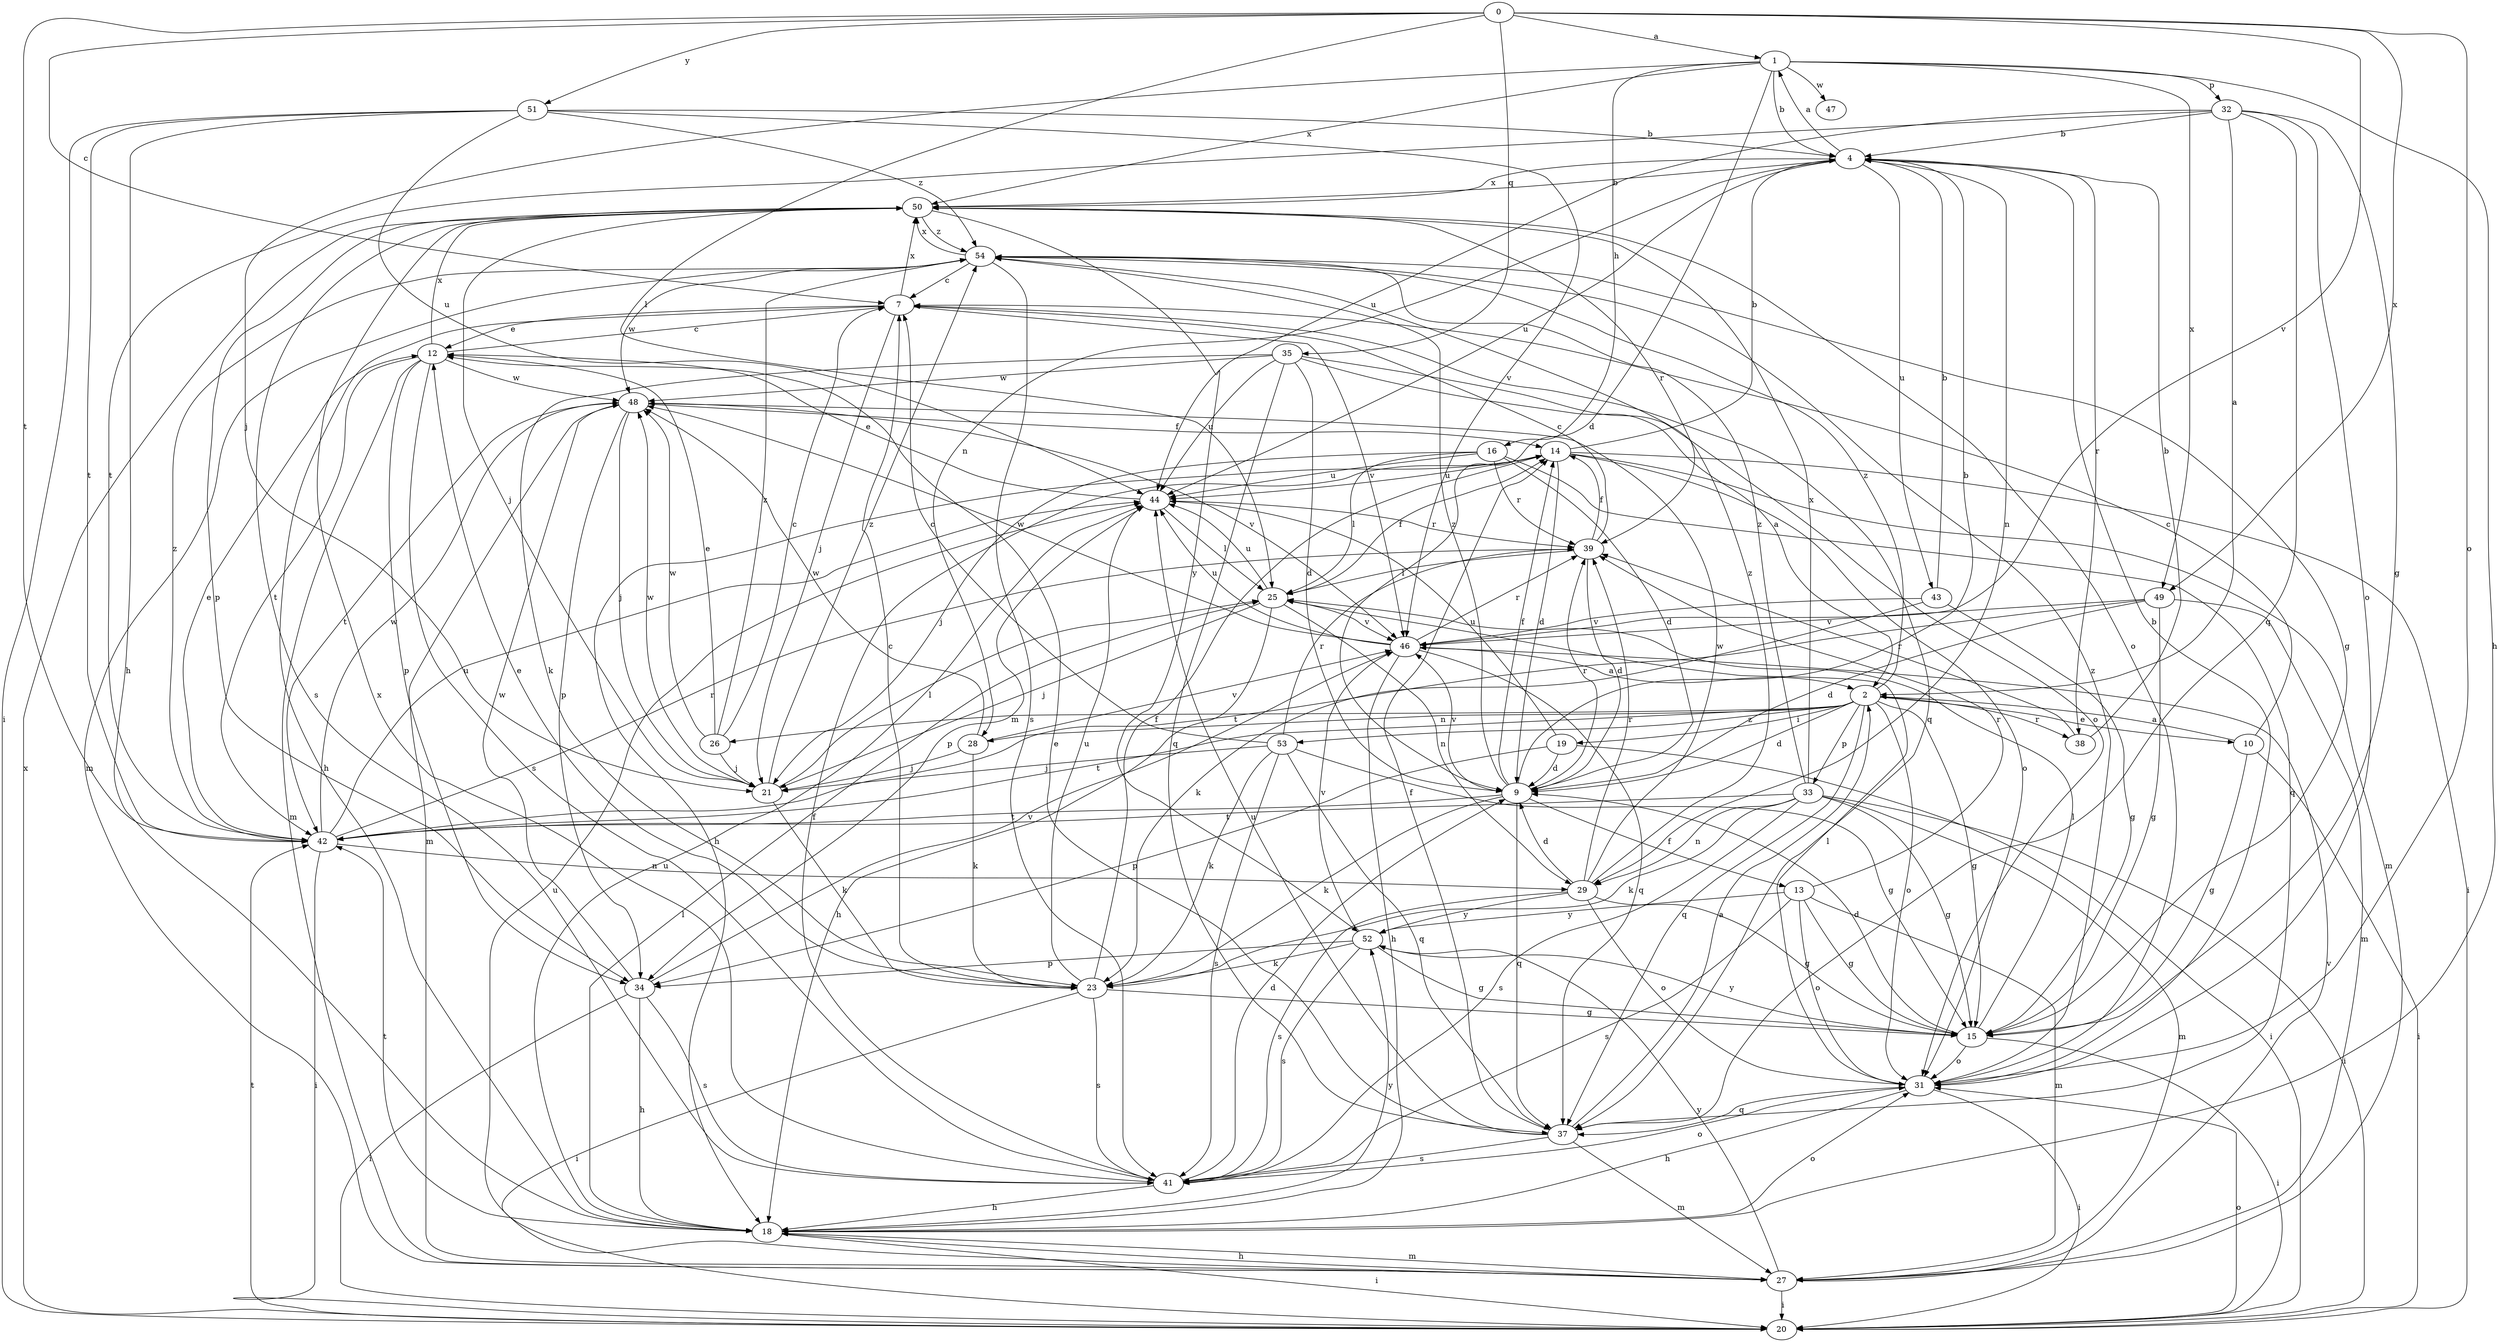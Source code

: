 strict digraph  {
0;
1;
2;
4;
7;
9;
10;
12;
13;
14;
15;
16;
18;
19;
20;
21;
23;
25;
26;
27;
28;
29;
31;
32;
33;
34;
35;
37;
38;
39;
41;
42;
43;
44;
46;
47;
48;
49;
50;
51;
52;
53;
54;
0 -> 1  [label=a];
0 -> 7  [label=c];
0 -> 25  [label=l];
0 -> 31  [label=o];
0 -> 35  [label=q];
0 -> 42  [label=t];
0 -> 46  [label=v];
0 -> 49  [label=x];
0 -> 51  [label=y];
1 -> 4  [label=b];
1 -> 9  [label=d];
1 -> 16  [label=h];
1 -> 18  [label=h];
1 -> 21  [label=j];
1 -> 32  [label=p];
1 -> 47  [label=w];
1 -> 49  [label=x];
1 -> 50  [label=x];
2 -> 9  [label=d];
2 -> 10  [label=e];
2 -> 15  [label=g];
2 -> 19  [label=i];
2 -> 26  [label=m];
2 -> 28  [label=n];
2 -> 31  [label=o];
2 -> 33  [label=p];
2 -> 37  [label=q];
2 -> 38  [label=r];
2 -> 42  [label=t];
2 -> 53  [label=z];
2 -> 54  [label=z];
4 -> 1  [label=a];
4 -> 28  [label=n];
4 -> 29  [label=n];
4 -> 38  [label=r];
4 -> 43  [label=u];
4 -> 44  [label=u];
4 -> 50  [label=x];
7 -> 12  [label=e];
7 -> 18  [label=h];
7 -> 21  [label=j];
7 -> 37  [label=q];
7 -> 46  [label=v];
7 -> 50  [label=x];
9 -> 4  [label=b];
9 -> 13  [label=f];
9 -> 14  [label=f];
9 -> 23  [label=k];
9 -> 37  [label=q];
9 -> 39  [label=r];
9 -> 42  [label=t];
9 -> 46  [label=v];
9 -> 54  [label=z];
10 -> 2  [label=a];
10 -> 7  [label=c];
10 -> 15  [label=g];
10 -> 20  [label=i];
12 -> 7  [label=c];
12 -> 27  [label=m];
12 -> 34  [label=p];
12 -> 41  [label=s];
12 -> 42  [label=t];
12 -> 48  [label=w];
12 -> 50  [label=x];
13 -> 15  [label=g];
13 -> 27  [label=m];
13 -> 31  [label=o];
13 -> 39  [label=r];
13 -> 41  [label=s];
13 -> 52  [label=y];
14 -> 4  [label=b];
14 -> 9  [label=d];
14 -> 18  [label=h];
14 -> 20  [label=i];
14 -> 27  [label=m];
14 -> 31  [label=o];
14 -> 44  [label=u];
15 -> 9  [label=d];
15 -> 20  [label=i];
15 -> 25  [label=l];
15 -> 31  [label=o];
15 -> 52  [label=y];
16 -> 9  [label=d];
16 -> 21  [label=j];
16 -> 25  [label=l];
16 -> 37  [label=q];
16 -> 39  [label=r];
16 -> 44  [label=u];
18 -> 20  [label=i];
18 -> 25  [label=l];
18 -> 27  [label=m];
18 -> 31  [label=o];
18 -> 42  [label=t];
18 -> 44  [label=u];
18 -> 52  [label=y];
19 -> 9  [label=d];
19 -> 20  [label=i];
19 -> 34  [label=p];
19 -> 44  [label=u];
20 -> 31  [label=o];
20 -> 42  [label=t];
20 -> 50  [label=x];
21 -> 23  [label=k];
21 -> 25  [label=l];
21 -> 48  [label=w];
21 -> 54  [label=z];
23 -> 7  [label=c];
23 -> 12  [label=e];
23 -> 14  [label=f];
23 -> 15  [label=g];
23 -> 20  [label=i];
23 -> 41  [label=s];
23 -> 44  [label=u];
25 -> 14  [label=f];
25 -> 18  [label=h];
25 -> 21  [label=j];
25 -> 29  [label=n];
25 -> 44  [label=u];
25 -> 46  [label=v];
26 -> 7  [label=c];
26 -> 12  [label=e];
26 -> 21  [label=j];
26 -> 48  [label=w];
26 -> 54  [label=z];
27 -> 18  [label=h];
27 -> 20  [label=i];
27 -> 44  [label=u];
27 -> 46  [label=v];
27 -> 52  [label=y];
28 -> 21  [label=j];
28 -> 23  [label=k];
28 -> 46  [label=v];
28 -> 48  [label=w];
29 -> 9  [label=d];
29 -> 15  [label=g];
29 -> 31  [label=o];
29 -> 39  [label=r];
29 -> 41  [label=s];
29 -> 48  [label=w];
29 -> 52  [label=y];
29 -> 54  [label=z];
31 -> 4  [label=b];
31 -> 18  [label=h];
31 -> 20  [label=i];
31 -> 25  [label=l];
31 -> 37  [label=q];
31 -> 54  [label=z];
32 -> 2  [label=a];
32 -> 4  [label=b];
32 -> 15  [label=g];
32 -> 31  [label=o];
32 -> 37  [label=q];
32 -> 42  [label=t];
32 -> 44  [label=u];
33 -> 15  [label=g];
33 -> 20  [label=i];
33 -> 23  [label=k];
33 -> 27  [label=m];
33 -> 29  [label=n];
33 -> 41  [label=s];
33 -> 42  [label=t];
33 -> 50  [label=x];
33 -> 54  [label=z];
34 -> 18  [label=h];
34 -> 20  [label=i];
34 -> 41  [label=s];
34 -> 46  [label=v];
34 -> 48  [label=w];
35 -> 2  [label=a];
35 -> 9  [label=d];
35 -> 23  [label=k];
35 -> 31  [label=o];
35 -> 37  [label=q];
35 -> 44  [label=u];
35 -> 48  [label=w];
37 -> 2  [label=a];
37 -> 12  [label=e];
37 -> 14  [label=f];
37 -> 27  [label=m];
37 -> 41  [label=s];
37 -> 44  [label=u];
38 -> 4  [label=b];
38 -> 39  [label=r];
39 -> 7  [label=c];
39 -> 9  [label=d];
39 -> 14  [label=f];
39 -> 25  [label=l];
41 -> 9  [label=d];
41 -> 14  [label=f];
41 -> 18  [label=h];
41 -> 31  [label=o];
41 -> 50  [label=x];
42 -> 12  [label=e];
42 -> 20  [label=i];
42 -> 29  [label=n];
42 -> 39  [label=r];
42 -> 44  [label=u];
42 -> 48  [label=w];
42 -> 54  [label=z];
43 -> 4  [label=b];
43 -> 15  [label=g];
43 -> 23  [label=k];
43 -> 46  [label=v];
44 -> 12  [label=e];
44 -> 25  [label=l];
44 -> 34  [label=p];
44 -> 39  [label=r];
46 -> 2  [label=a];
46 -> 18  [label=h];
46 -> 37  [label=q];
46 -> 39  [label=r];
46 -> 44  [label=u];
46 -> 48  [label=w];
48 -> 14  [label=f];
48 -> 21  [label=j];
48 -> 27  [label=m];
48 -> 34  [label=p];
48 -> 42  [label=t];
48 -> 46  [label=v];
49 -> 9  [label=d];
49 -> 15  [label=g];
49 -> 27  [label=m];
49 -> 42  [label=t];
49 -> 46  [label=v];
50 -> 4  [label=b];
50 -> 21  [label=j];
50 -> 31  [label=o];
50 -> 34  [label=p];
50 -> 39  [label=r];
50 -> 41  [label=s];
50 -> 52  [label=y];
50 -> 54  [label=z];
51 -> 4  [label=b];
51 -> 18  [label=h];
51 -> 20  [label=i];
51 -> 42  [label=t];
51 -> 44  [label=u];
51 -> 46  [label=v];
51 -> 54  [label=z];
52 -> 15  [label=g];
52 -> 23  [label=k];
52 -> 34  [label=p];
52 -> 41  [label=s];
52 -> 46  [label=v];
53 -> 7  [label=c];
53 -> 15  [label=g];
53 -> 21  [label=j];
53 -> 23  [label=k];
53 -> 37  [label=q];
53 -> 39  [label=r];
53 -> 41  [label=s];
54 -> 7  [label=c];
54 -> 15  [label=g];
54 -> 27  [label=m];
54 -> 41  [label=s];
54 -> 48  [label=w];
54 -> 50  [label=x];
}
